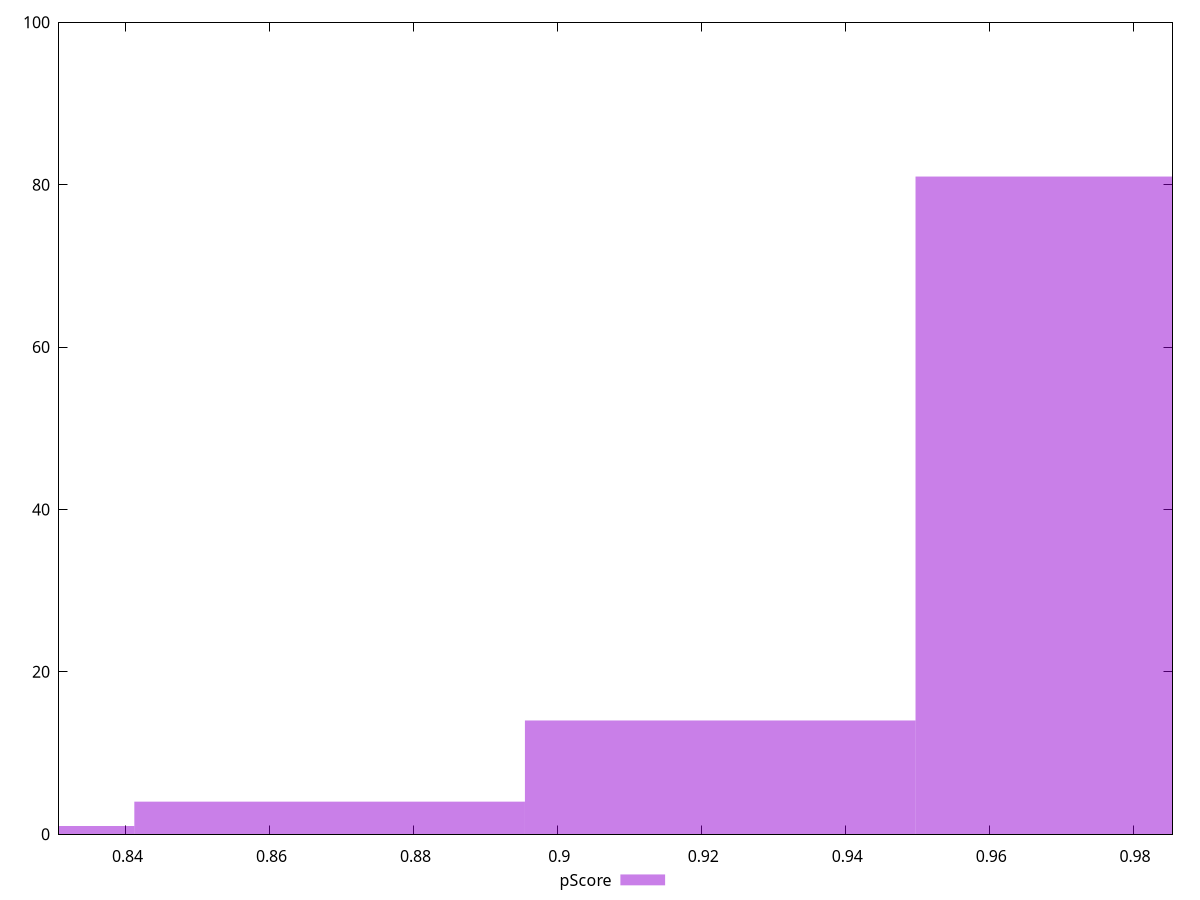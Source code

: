 reset

$pScore <<EOF
0.8683580348555425 4
0.922630412034014 14
0.9769027892124853 81
0.8140856576770711 1
EOF

set key outside below
set boxwidth 0.05427237717847141
set xrange [0.8307565474647893:0.9854720708818671]
set yrange [0:100]
set trange [0:100]
set style fill transparent solid 0.5 noborder
set terminal svg size 640, 490 enhanced background rgb 'white'
set output "report_00019_2021-02-10T18-14-37.922Z//bootup-time/samples/pages+cached/pScore/histogram.svg"

plot $pScore title "pScore" with boxes

reset
